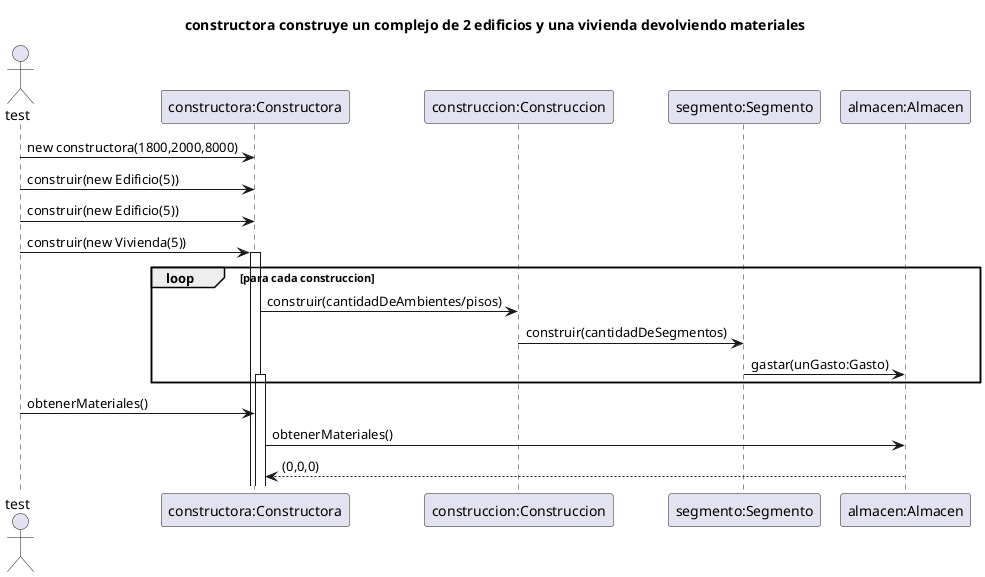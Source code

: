 @startuml

title constructora construye un complejo de 2 edificios y una vivienda devolviendo materiales

Actor test

participant "constructora:Constructora" as constructora
participant "construccion:Construccion" as construccion
participant "segmento:Segmento" as segmento
participant "almacen:Almacen" as almacen



test -> constructora:new constructora(1800,2000,8000)
test -> constructora:construir(new Edificio(5))
test -> constructora:construir(new Edificio(5))
test -> constructora:construir(new Vivienda(5))
activate constructora
loop para cada construccion
constructora -> construccion:construir(cantidadDeAmbientes/pisos)
construccion -> segmento:construir(cantidadDeSegmentos)
segmento -> almacen:gastar(unGasto:Gasto)
activate constructora
end
test -> constructora:obtenerMateriales()
constructora -> almacen:obtenerMateriales()
almacen --> constructora:(0,0,0)

@enduml

